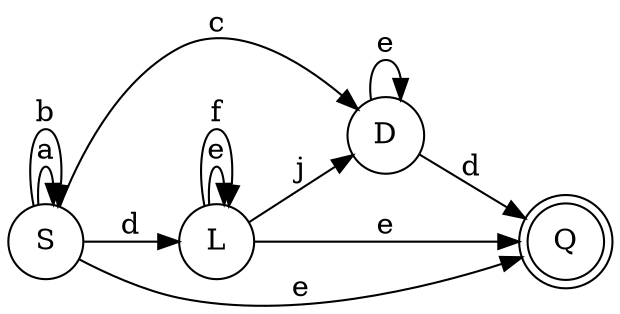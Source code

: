 digraph {
	rankdir=LR size="8,5"
	node [shape=circle]
	S
	node [shape=circle]
	S
	S -> S [label=a]
	node [shape=circle]
	S
	node [shape=circle]
	S
	S -> S [label=b]
	node [shape=circle]
	S
	node [shape=circle]
	D
	S -> D [label=c]
	node [shape=circle]
	S
	node [shape=circle]
	L
	S -> L [label=d]
	node [shape=circle]
	S
	node [shape=doublecircle]
	Q
	S -> Q [label=e]
	node [shape=circle]
	L
	node [shape=circle]
	L
	L -> L [label=e]
	node [shape=circle]
	L
	node [shape=circle]
	L
	L -> L [label=f]
	node [shape=circle]
	L
	node [shape=circle]
	D
	L -> D [label=j]
	node [shape=circle]
	L
	node [shape=doublecircle]
	Q
	L -> Q [label=e]
	node [shape=circle]
	D
	node [shape=circle]
	D
	D -> D [label=e]
	node [shape=circle]
	D
	node [shape=doublecircle]
	Q
	D -> Q [label=d]
}
